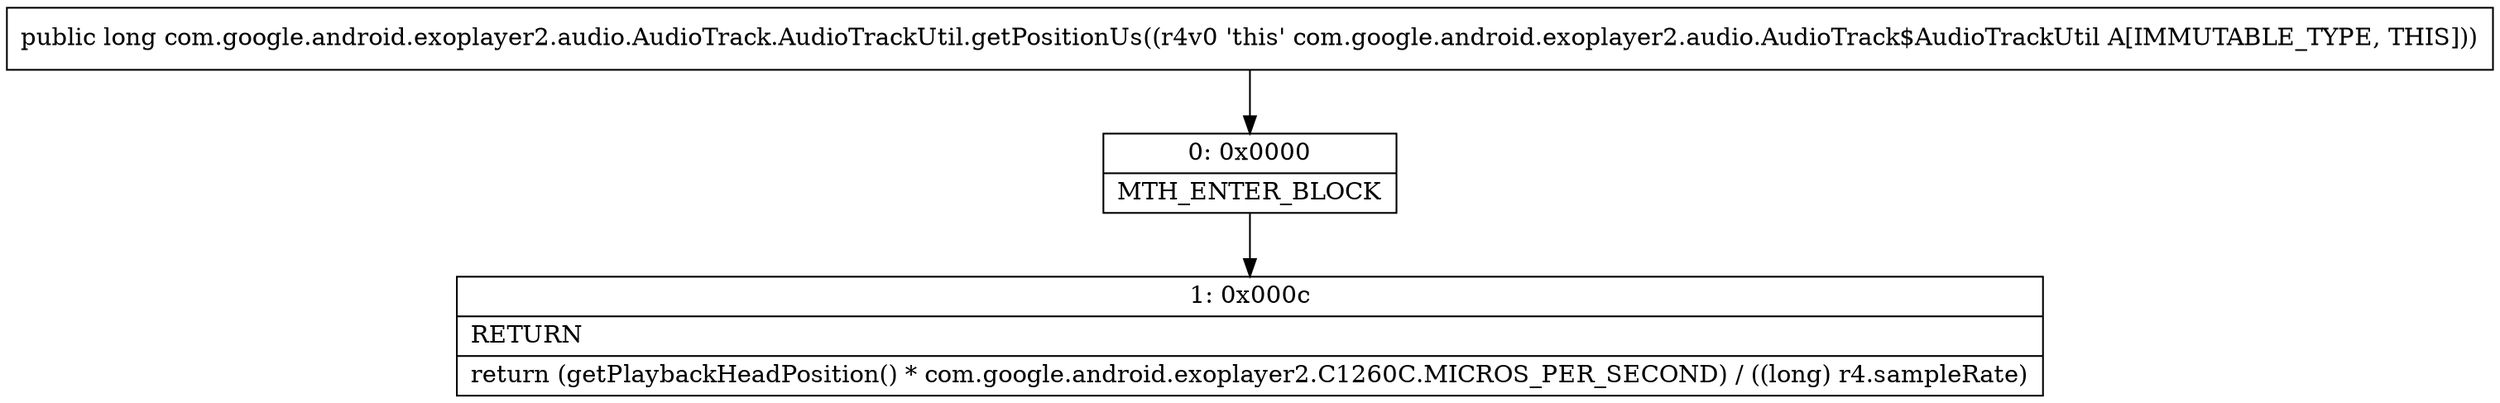 digraph "CFG forcom.google.android.exoplayer2.audio.AudioTrack.AudioTrackUtil.getPositionUs()J" {
Node_0 [shape=record,label="{0\:\ 0x0000|MTH_ENTER_BLOCK\l}"];
Node_1 [shape=record,label="{1\:\ 0x000c|RETURN\l|return (getPlaybackHeadPosition() * com.google.android.exoplayer2.C1260C.MICROS_PER_SECOND) \/ ((long) r4.sampleRate)\l}"];
MethodNode[shape=record,label="{public long com.google.android.exoplayer2.audio.AudioTrack.AudioTrackUtil.getPositionUs((r4v0 'this' com.google.android.exoplayer2.audio.AudioTrack$AudioTrackUtil A[IMMUTABLE_TYPE, THIS])) }"];
MethodNode -> Node_0;
Node_0 -> Node_1;
}

